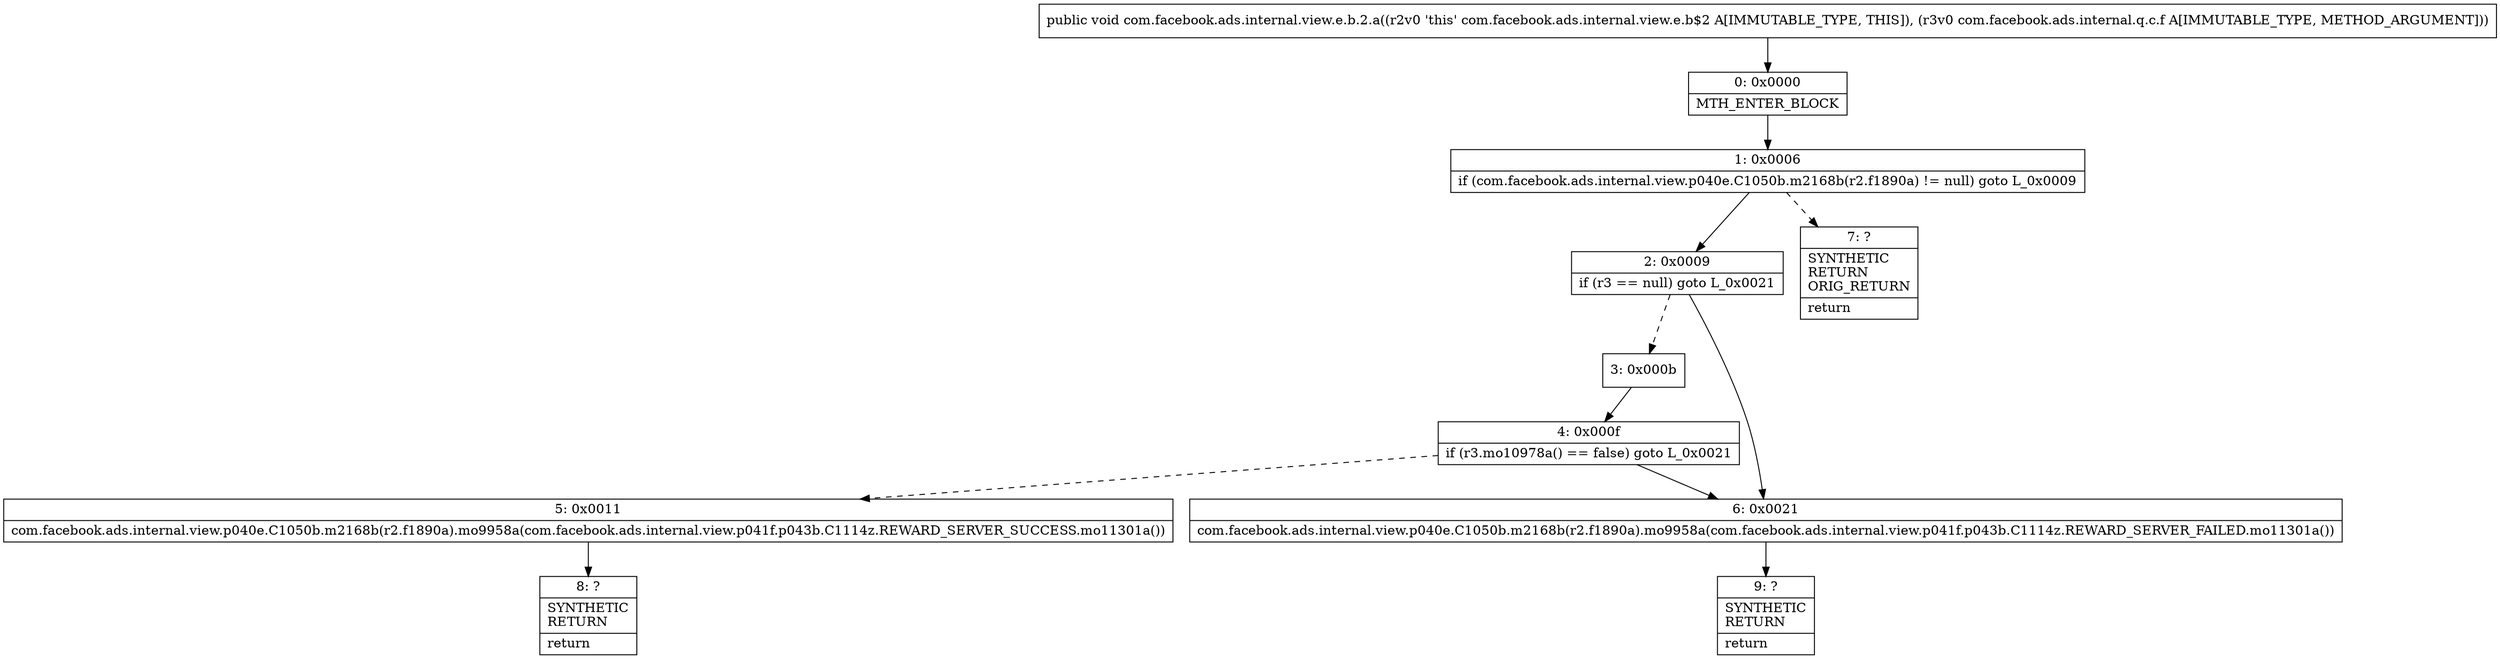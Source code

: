 digraph "CFG forcom.facebook.ads.internal.view.e.b.2.a(Lcom\/facebook\/ads\/internal\/q\/c\/f;)V" {
Node_0 [shape=record,label="{0\:\ 0x0000|MTH_ENTER_BLOCK\l}"];
Node_1 [shape=record,label="{1\:\ 0x0006|if (com.facebook.ads.internal.view.p040e.C1050b.m2168b(r2.f1890a) != null) goto L_0x0009\l}"];
Node_2 [shape=record,label="{2\:\ 0x0009|if (r3 == null) goto L_0x0021\l}"];
Node_3 [shape=record,label="{3\:\ 0x000b}"];
Node_4 [shape=record,label="{4\:\ 0x000f|if (r3.mo10978a() == false) goto L_0x0021\l}"];
Node_5 [shape=record,label="{5\:\ 0x0011|com.facebook.ads.internal.view.p040e.C1050b.m2168b(r2.f1890a).mo9958a(com.facebook.ads.internal.view.p041f.p043b.C1114z.REWARD_SERVER_SUCCESS.mo11301a())\l}"];
Node_6 [shape=record,label="{6\:\ 0x0021|com.facebook.ads.internal.view.p040e.C1050b.m2168b(r2.f1890a).mo9958a(com.facebook.ads.internal.view.p041f.p043b.C1114z.REWARD_SERVER_FAILED.mo11301a())\l}"];
Node_7 [shape=record,label="{7\:\ ?|SYNTHETIC\lRETURN\lORIG_RETURN\l|return\l}"];
Node_8 [shape=record,label="{8\:\ ?|SYNTHETIC\lRETURN\l|return\l}"];
Node_9 [shape=record,label="{9\:\ ?|SYNTHETIC\lRETURN\l|return\l}"];
MethodNode[shape=record,label="{public void com.facebook.ads.internal.view.e.b.2.a((r2v0 'this' com.facebook.ads.internal.view.e.b$2 A[IMMUTABLE_TYPE, THIS]), (r3v0 com.facebook.ads.internal.q.c.f A[IMMUTABLE_TYPE, METHOD_ARGUMENT])) }"];
MethodNode -> Node_0;
Node_0 -> Node_1;
Node_1 -> Node_2;
Node_1 -> Node_7[style=dashed];
Node_2 -> Node_3[style=dashed];
Node_2 -> Node_6;
Node_3 -> Node_4;
Node_4 -> Node_5[style=dashed];
Node_4 -> Node_6;
Node_5 -> Node_8;
Node_6 -> Node_9;
}

